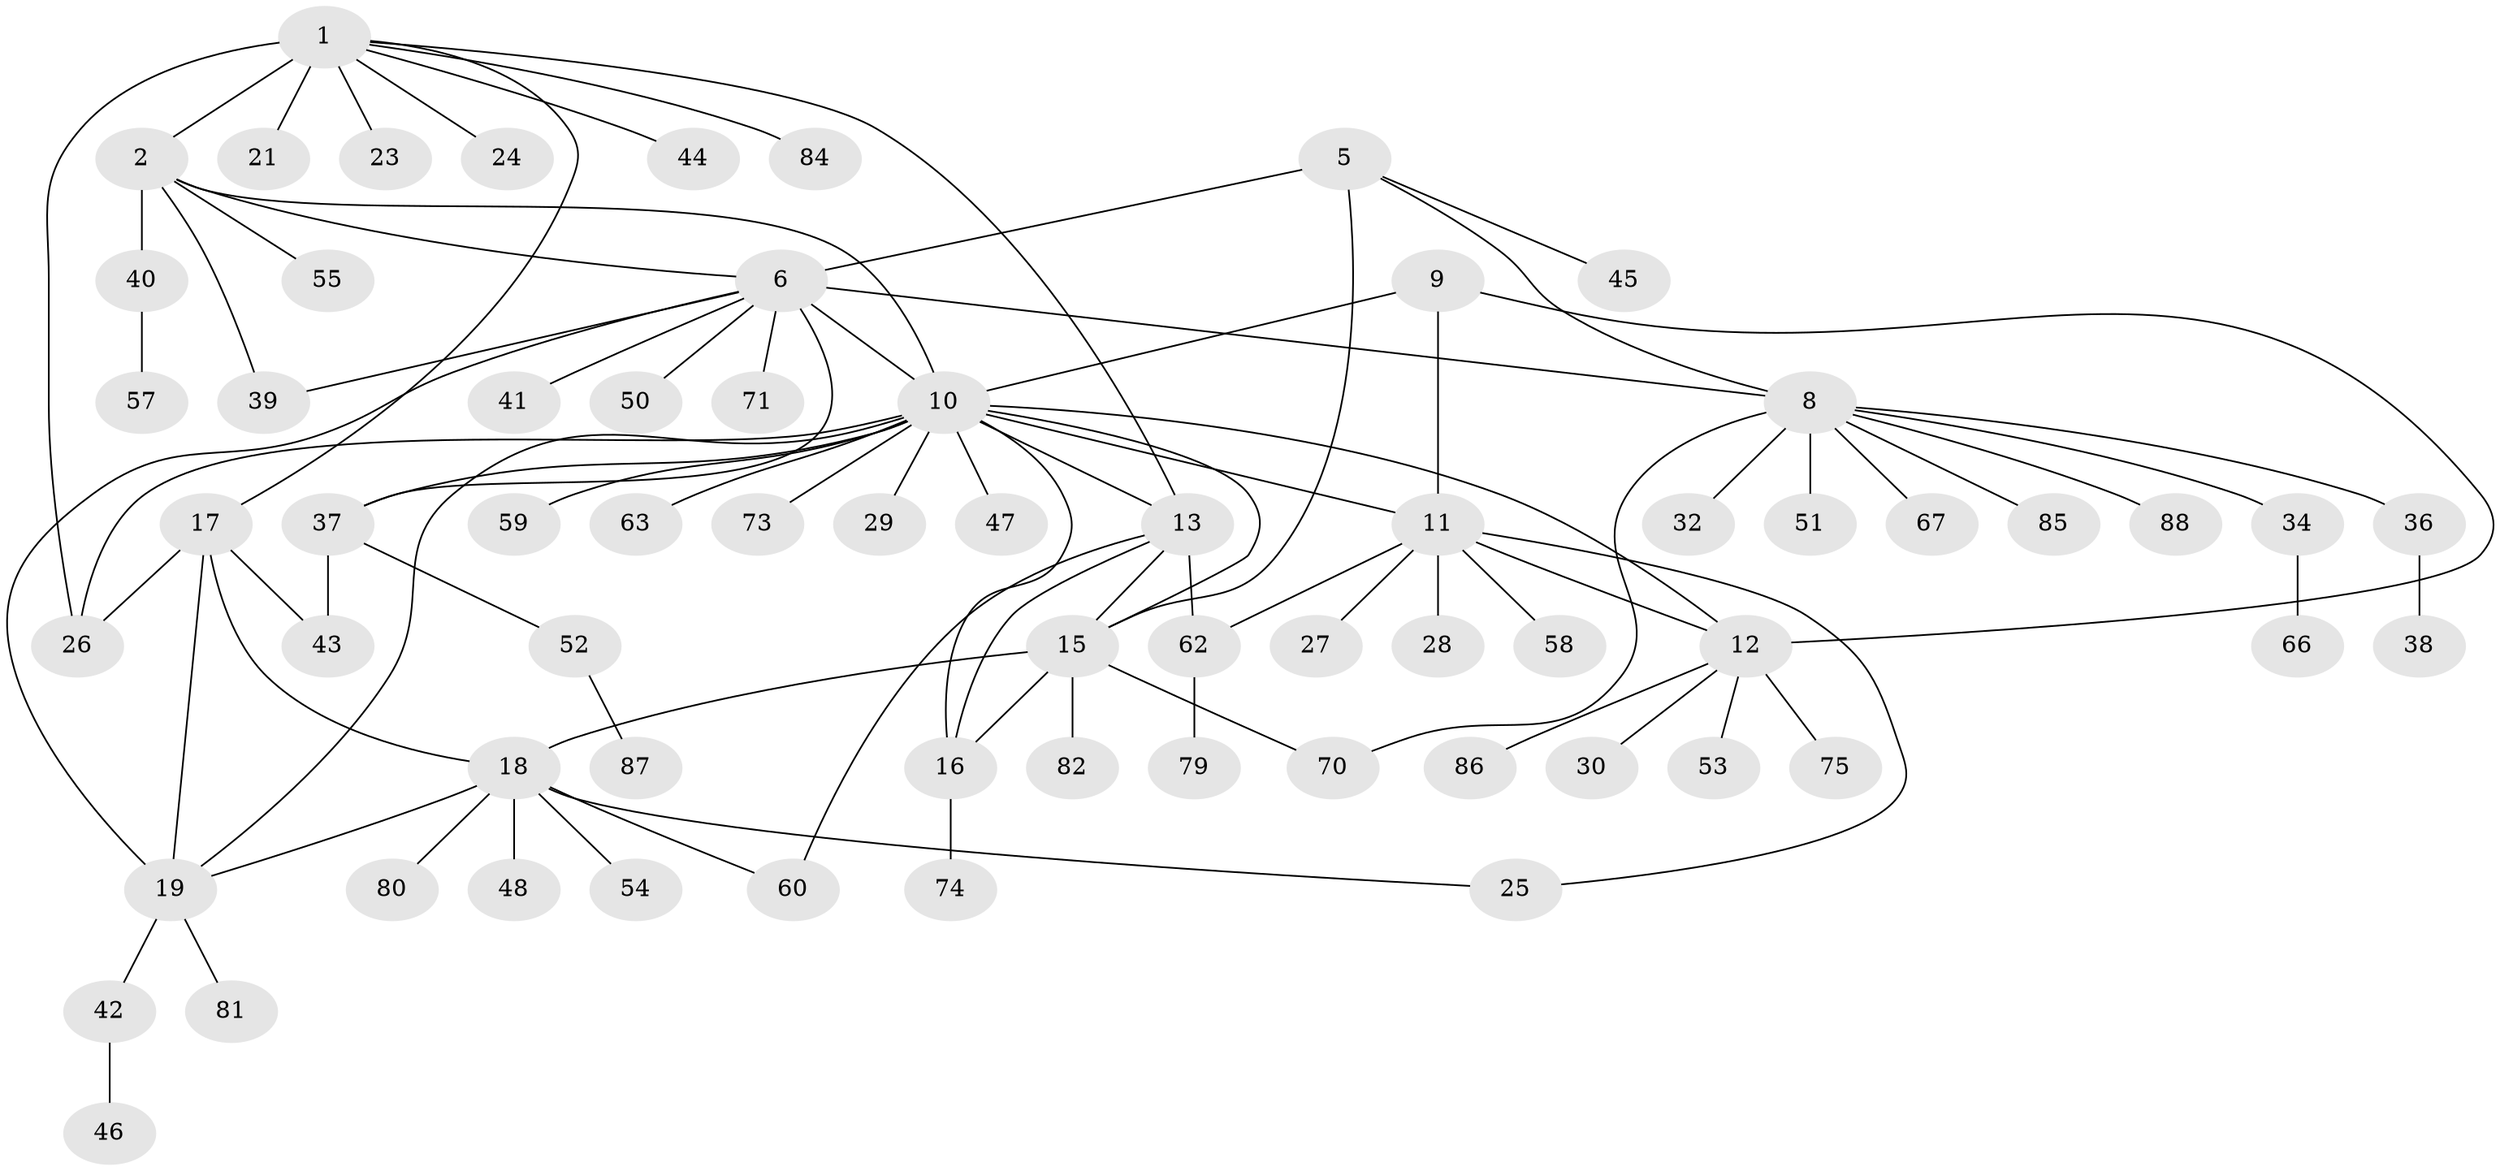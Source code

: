 // original degree distribution, {6: 0.022727272727272728, 4: 0.045454545454545456, 8: 0.056818181818181816, 7: 0.03409090909090909, 5: 0.03409090909090909, 11: 0.011363636363636364, 9: 0.022727272727272728, 10: 0.011363636363636364, 1: 0.5113636363636364, 2: 0.22727272727272727, 3: 0.022727272727272728}
// Generated by graph-tools (version 1.1) at 2025/11/02/27/25 16:11:30]
// undirected, 67 vertices, 89 edges
graph export_dot {
graph [start="1"]
  node [color=gray90,style=filled];
  1 [super="+3"];
  2 [super="+4"];
  5;
  6 [super="+7"];
  8 [super="+49"];
  9 [super="+77"];
  10 [super="+14"];
  11 [super="+35"];
  12 [super="+31"];
  13 [super="+68"];
  15 [super="+33"];
  16 [super="+69"];
  17 [super="+20"];
  18 [super="+22"];
  19 [super="+83"];
  21;
  23;
  24;
  25;
  26 [super="+65"];
  27;
  28;
  29;
  30 [super="+72"];
  32;
  34;
  36;
  37;
  38;
  39;
  40;
  41;
  42;
  43;
  44 [super="+56"];
  45;
  46;
  47;
  48;
  50;
  51;
  52 [super="+61"];
  53;
  54;
  55;
  57;
  58;
  59;
  60;
  62 [super="+64"];
  63;
  66 [super="+76"];
  67;
  70;
  71;
  73;
  74 [super="+78"];
  75;
  79;
  80;
  81;
  82;
  84;
  85;
  86;
  87;
  88;
  1 -- 2 [weight=4];
  1 -- 13;
  1 -- 23;
  1 -- 84;
  1 -- 21;
  1 -- 24;
  1 -- 26;
  1 -- 44;
  1 -- 17;
  2 -- 55;
  2 -- 39;
  2 -- 40;
  2 -- 10;
  2 -- 6;
  5 -- 6 [weight=2];
  5 -- 8;
  5 -- 15;
  5 -- 45;
  6 -- 8 [weight=2];
  6 -- 10;
  6 -- 19;
  6 -- 50;
  6 -- 71;
  6 -- 37;
  6 -- 41;
  6 -- 39;
  8 -- 32;
  8 -- 34;
  8 -- 36;
  8 -- 51;
  8 -- 70;
  8 -- 85;
  8 -- 88;
  8 -- 67;
  9 -- 10;
  9 -- 11;
  9 -- 12;
  10 -- 11;
  10 -- 12;
  10 -- 19;
  10 -- 37;
  10 -- 59;
  10 -- 73;
  10 -- 13;
  10 -- 47;
  10 -- 16;
  10 -- 15;
  10 -- 29;
  10 -- 63;
  10 -- 26;
  11 -- 12;
  11 -- 25;
  11 -- 27;
  11 -- 28;
  11 -- 62;
  11 -- 58;
  12 -- 30;
  12 -- 53;
  12 -- 75;
  12 -- 86;
  13 -- 15;
  13 -- 16;
  13 -- 60;
  13 -- 62;
  15 -- 16;
  15 -- 18;
  15 -- 70;
  15 -- 82;
  16 -- 74;
  17 -- 18 [weight=2];
  17 -- 19 [weight=2];
  17 -- 26;
  17 -- 43;
  18 -- 19;
  18 -- 25;
  18 -- 48;
  18 -- 54;
  18 -- 60;
  18 -- 80;
  19 -- 42;
  19 -- 81;
  34 -- 66;
  36 -- 38;
  37 -- 43;
  37 -- 52;
  40 -- 57;
  42 -- 46;
  52 -- 87;
  62 -- 79;
}
